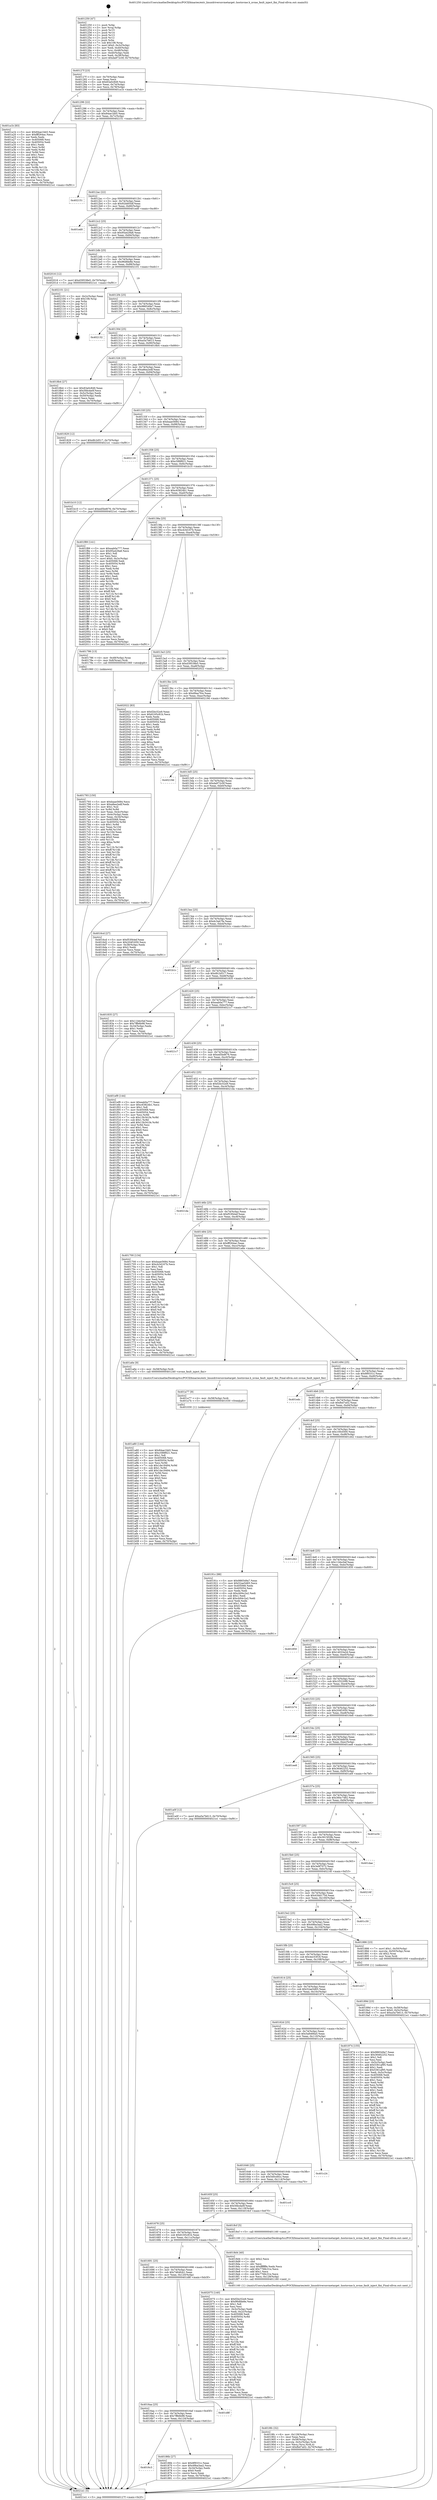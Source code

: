 digraph "0x401250" {
  label = "0x401250 (/mnt/c/Users/mathe/Desktop/tcc/POCII/binaries/extr_linuxdriversnvmetarget..hostnvme.h_nvme_fault_inject_fini_Final-ollvm.out::main(0))"
  labelloc = "t"
  node[shape=record]

  Entry [label="",width=0.3,height=0.3,shape=circle,fillcolor=black,style=filled]
  "0x40127f" [label="{
     0x40127f [23]\l
     | [instrs]\l
     &nbsp;&nbsp;0x40127f \<+3\>: mov -0x70(%rbp),%eax\l
     &nbsp;&nbsp;0x401282 \<+2\>: mov %eax,%ecx\l
     &nbsp;&nbsp;0x401284 \<+6\>: sub $0x83a0c849,%ecx\l
     &nbsp;&nbsp;0x40128a \<+3\>: mov %eax,-0x74(%rbp)\l
     &nbsp;&nbsp;0x40128d \<+3\>: mov %ecx,-0x78(%rbp)\l
     &nbsp;&nbsp;0x401290 \<+6\>: je 0000000000401a1b \<main+0x7cb\>\l
  }"]
  "0x401a1b" [label="{
     0x401a1b [83]\l
     | [instrs]\l
     &nbsp;&nbsp;0x401a1b \<+5\>: mov $0x84ae1bb5,%eax\l
     &nbsp;&nbsp;0x401a20 \<+5\>: mov $0xfff264ac,%ecx\l
     &nbsp;&nbsp;0x401a25 \<+2\>: xor %edx,%edx\l
     &nbsp;&nbsp;0x401a27 \<+7\>: mov 0x405068,%esi\l
     &nbsp;&nbsp;0x401a2e \<+7\>: mov 0x405054,%edi\l
     &nbsp;&nbsp;0x401a35 \<+3\>: sub $0x1,%edx\l
     &nbsp;&nbsp;0x401a38 \<+3\>: mov %esi,%r8d\l
     &nbsp;&nbsp;0x401a3b \<+3\>: add %edx,%r8d\l
     &nbsp;&nbsp;0x401a3e \<+4\>: imul %r8d,%esi\l
     &nbsp;&nbsp;0x401a42 \<+3\>: and $0x1,%esi\l
     &nbsp;&nbsp;0x401a45 \<+3\>: cmp $0x0,%esi\l
     &nbsp;&nbsp;0x401a48 \<+4\>: sete %r9b\l
     &nbsp;&nbsp;0x401a4c \<+3\>: cmp $0xa,%edi\l
     &nbsp;&nbsp;0x401a4f \<+4\>: setl %r10b\l
     &nbsp;&nbsp;0x401a53 \<+3\>: mov %r9b,%r11b\l
     &nbsp;&nbsp;0x401a56 \<+3\>: and %r10b,%r11b\l
     &nbsp;&nbsp;0x401a59 \<+3\>: xor %r10b,%r9b\l
     &nbsp;&nbsp;0x401a5c \<+3\>: or %r9b,%r11b\l
     &nbsp;&nbsp;0x401a5f \<+4\>: test $0x1,%r11b\l
     &nbsp;&nbsp;0x401a63 \<+3\>: cmovne %ecx,%eax\l
     &nbsp;&nbsp;0x401a66 \<+3\>: mov %eax,-0x70(%rbp)\l
     &nbsp;&nbsp;0x401a69 \<+5\>: jmp 00000000004021e1 \<main+0xf91\>\l
  }"]
  "0x401296" [label="{
     0x401296 [22]\l
     | [instrs]\l
     &nbsp;&nbsp;0x401296 \<+5\>: jmp 000000000040129b \<main+0x4b\>\l
     &nbsp;&nbsp;0x40129b \<+3\>: mov -0x74(%rbp),%eax\l
     &nbsp;&nbsp;0x40129e \<+5\>: sub $0x84ae1bb5,%eax\l
     &nbsp;&nbsp;0x4012a3 \<+3\>: mov %eax,-0x7c(%rbp)\l
     &nbsp;&nbsp;0x4012a6 \<+6\>: je 0000000000402151 \<main+0xf01\>\l
  }"]
  Exit [label="",width=0.3,height=0.3,shape=circle,fillcolor=black,style=filled,peripheries=2]
  "0x402151" [label="{
     0x402151\l
  }", style=dashed]
  "0x4012ac" [label="{
     0x4012ac [22]\l
     | [instrs]\l
     &nbsp;&nbsp;0x4012ac \<+5\>: jmp 00000000004012b1 \<main+0x61\>\l
     &nbsp;&nbsp;0x4012b1 \<+3\>: mov -0x74(%rbp),%eax\l
     &nbsp;&nbsp;0x4012b4 \<+5\>: sub $0x92dd05df,%eax\l
     &nbsp;&nbsp;0x4012b9 \<+3\>: mov %eax,-0x80(%rbp)\l
     &nbsp;&nbsp;0x4012bc \<+6\>: je 0000000000401ed0 \<main+0xc80\>\l
  }"]
  "0x401a80" [label="{
     0x401a80 [144]\l
     | [instrs]\l
     &nbsp;&nbsp;0x401a80 \<+5\>: mov $0x84ae1bb5,%eax\l
     &nbsp;&nbsp;0x401a85 \<+5\>: mov $0xc588f621,%ecx\l
     &nbsp;&nbsp;0x401a8a \<+2\>: mov $0x1,%dl\l
     &nbsp;&nbsp;0x401a8c \<+7\>: mov 0x405068,%esi\l
     &nbsp;&nbsp;0x401a93 \<+8\>: mov 0x405054,%r8d\l
     &nbsp;&nbsp;0x401a9b \<+3\>: mov %esi,%r9d\l
     &nbsp;&nbsp;0x401a9e \<+7\>: sub $0x1de18494,%r9d\l
     &nbsp;&nbsp;0x401aa5 \<+4\>: sub $0x1,%r9d\l
     &nbsp;&nbsp;0x401aa9 \<+7\>: add $0x1de18494,%r9d\l
     &nbsp;&nbsp;0x401ab0 \<+4\>: imul %r9d,%esi\l
     &nbsp;&nbsp;0x401ab4 \<+3\>: and $0x1,%esi\l
     &nbsp;&nbsp;0x401ab7 \<+3\>: cmp $0x0,%esi\l
     &nbsp;&nbsp;0x401aba \<+4\>: sete %r10b\l
     &nbsp;&nbsp;0x401abe \<+4\>: cmp $0xa,%r8d\l
     &nbsp;&nbsp;0x401ac2 \<+4\>: setl %r11b\l
     &nbsp;&nbsp;0x401ac6 \<+3\>: mov %r10b,%bl\l
     &nbsp;&nbsp;0x401ac9 \<+3\>: xor $0xff,%bl\l
     &nbsp;&nbsp;0x401acc \<+3\>: mov %r11b,%r14b\l
     &nbsp;&nbsp;0x401acf \<+4\>: xor $0xff,%r14b\l
     &nbsp;&nbsp;0x401ad3 \<+3\>: xor $0x1,%dl\l
     &nbsp;&nbsp;0x401ad6 \<+3\>: mov %bl,%r15b\l
     &nbsp;&nbsp;0x401ad9 \<+4\>: and $0xff,%r15b\l
     &nbsp;&nbsp;0x401add \<+3\>: and %dl,%r10b\l
     &nbsp;&nbsp;0x401ae0 \<+3\>: mov %r14b,%r12b\l
     &nbsp;&nbsp;0x401ae3 \<+4\>: and $0xff,%r12b\l
     &nbsp;&nbsp;0x401ae7 \<+3\>: and %dl,%r11b\l
     &nbsp;&nbsp;0x401aea \<+3\>: or %r10b,%r15b\l
     &nbsp;&nbsp;0x401aed \<+3\>: or %r11b,%r12b\l
     &nbsp;&nbsp;0x401af0 \<+3\>: xor %r12b,%r15b\l
     &nbsp;&nbsp;0x401af3 \<+3\>: or %r14b,%bl\l
     &nbsp;&nbsp;0x401af6 \<+3\>: xor $0xff,%bl\l
     &nbsp;&nbsp;0x401af9 \<+3\>: or $0x1,%dl\l
     &nbsp;&nbsp;0x401afc \<+2\>: and %dl,%bl\l
     &nbsp;&nbsp;0x401afe \<+3\>: or %bl,%r15b\l
     &nbsp;&nbsp;0x401b01 \<+4\>: test $0x1,%r15b\l
     &nbsp;&nbsp;0x401b05 \<+3\>: cmovne %ecx,%eax\l
     &nbsp;&nbsp;0x401b08 \<+3\>: mov %eax,-0x70(%rbp)\l
     &nbsp;&nbsp;0x401b0b \<+5\>: jmp 00000000004021e1 \<main+0xf91\>\l
  }"]
  "0x401ed0" [label="{
     0x401ed0\l
  }", style=dashed]
  "0x4012c2" [label="{
     0x4012c2 [25]\l
     | [instrs]\l
     &nbsp;&nbsp;0x4012c2 \<+5\>: jmp 00000000004012c7 \<main+0x77\>\l
     &nbsp;&nbsp;0x4012c7 \<+3\>: mov -0x74(%rbp),%eax\l
     &nbsp;&nbsp;0x4012ca \<+5\>: sub $0x95a429a8,%eax\l
     &nbsp;&nbsp;0x4012cf \<+6\>: mov %eax,-0x84(%rbp)\l
     &nbsp;&nbsp;0x4012d5 \<+6\>: je 0000000000402016 \<main+0xdc6\>\l
  }"]
  "0x401a77" [label="{
     0x401a77 [9]\l
     | [instrs]\l
     &nbsp;&nbsp;0x401a77 \<+4\>: mov -0x58(%rbp),%rdi\l
     &nbsp;&nbsp;0x401a7b \<+5\>: call 0000000000401030 \<free@plt\>\l
     | [calls]\l
     &nbsp;&nbsp;0x401030 \{1\} (unknown)\l
  }"]
  "0x402016" [label="{
     0x402016 [12]\l
     | [instrs]\l
     &nbsp;&nbsp;0x402016 \<+7\>: movl $0xd39538e5,-0x70(%rbp)\l
     &nbsp;&nbsp;0x40201d \<+5\>: jmp 00000000004021e1 \<main+0xf91\>\l
  }"]
  "0x4012db" [label="{
     0x4012db [25]\l
     | [instrs]\l
     &nbsp;&nbsp;0x4012db \<+5\>: jmp 00000000004012e0 \<main+0x90\>\l
     &nbsp;&nbsp;0x4012e0 \<+3\>: mov -0x74(%rbp),%eax\l
     &nbsp;&nbsp;0x4012e3 \<+5\>: sub $0x96dfde8e,%eax\l
     &nbsp;&nbsp;0x4012e8 \<+6\>: mov %eax,-0x88(%rbp)\l
     &nbsp;&nbsp;0x4012ee \<+6\>: je 0000000000402101 \<main+0xeb1\>\l
  }"]
  "0x4018fc" [label="{
     0x4018fc [32]\l
     | [instrs]\l
     &nbsp;&nbsp;0x4018fc \<+6\>: mov -0x128(%rbp),%ecx\l
     &nbsp;&nbsp;0x401902 \<+3\>: imul %eax,%ecx\l
     &nbsp;&nbsp;0x401905 \<+4\>: mov -0x58(%rbp),%rsi\l
     &nbsp;&nbsp;0x401909 \<+4\>: movslq -0x5c(%rbp),%rdi\l
     &nbsp;&nbsp;0x40190d \<+3\>: mov %ecx,(%rsi,%rdi,4)\l
     &nbsp;&nbsp;0x401910 \<+7\>: movl $0xfbd7a02,-0x70(%rbp)\l
     &nbsp;&nbsp;0x401917 \<+5\>: jmp 00000000004021e1 \<main+0xf91\>\l
  }"]
  "0x402101" [label="{
     0x402101 [21]\l
     | [instrs]\l
     &nbsp;&nbsp;0x402101 \<+3\>: mov -0x2c(%rbp),%eax\l
     &nbsp;&nbsp;0x402104 \<+7\>: add $0x108,%rsp\l
     &nbsp;&nbsp;0x40210b \<+1\>: pop %rbx\l
     &nbsp;&nbsp;0x40210c \<+2\>: pop %r12\l
     &nbsp;&nbsp;0x40210e \<+2\>: pop %r13\l
     &nbsp;&nbsp;0x402110 \<+2\>: pop %r14\l
     &nbsp;&nbsp;0x402112 \<+2\>: pop %r15\l
     &nbsp;&nbsp;0x402114 \<+1\>: pop %rbp\l
     &nbsp;&nbsp;0x402115 \<+1\>: ret\l
  }"]
  "0x4012f4" [label="{
     0x4012f4 [25]\l
     | [instrs]\l
     &nbsp;&nbsp;0x4012f4 \<+5\>: jmp 00000000004012f9 \<main+0xa9\>\l
     &nbsp;&nbsp;0x4012f9 \<+3\>: mov -0x74(%rbp),%eax\l
     &nbsp;&nbsp;0x4012fc \<+5\>: sub $0x986549a7,%eax\l
     &nbsp;&nbsp;0x401301 \<+6\>: mov %eax,-0x8c(%rbp)\l
     &nbsp;&nbsp;0x401307 \<+6\>: je 0000000000402132 \<main+0xee2\>\l
  }"]
  "0x4018d4" [label="{
     0x4018d4 [40]\l
     | [instrs]\l
     &nbsp;&nbsp;0x4018d4 \<+5\>: mov $0x2,%ecx\l
     &nbsp;&nbsp;0x4018d9 \<+1\>: cltd\l
     &nbsp;&nbsp;0x4018da \<+2\>: idiv %ecx\l
     &nbsp;&nbsp;0x4018dc \<+6\>: imul $0xfffffffe,%edx,%ecx\l
     &nbsp;&nbsp;0x4018e2 \<+6\>: add $0x7768c31e,%ecx\l
     &nbsp;&nbsp;0x4018e8 \<+3\>: add $0x1,%ecx\l
     &nbsp;&nbsp;0x4018eb \<+6\>: sub $0x7768c31e,%ecx\l
     &nbsp;&nbsp;0x4018f1 \<+6\>: mov %ecx,-0x128(%rbp)\l
     &nbsp;&nbsp;0x4018f7 \<+5\>: call 0000000000401160 \<next_i\>\l
     | [calls]\l
     &nbsp;&nbsp;0x401160 \{1\} (/mnt/c/Users/mathe/Desktop/tcc/POCII/binaries/extr_linuxdriversnvmetarget..hostnvme.h_nvme_fault_inject_fini_Final-ollvm.out::next_i)\l
  }"]
  "0x402132" [label="{
     0x402132\l
  }", style=dashed]
  "0x40130d" [label="{
     0x40130d [25]\l
     | [instrs]\l
     &nbsp;&nbsp;0x40130d \<+5\>: jmp 0000000000401312 \<main+0xc2\>\l
     &nbsp;&nbsp;0x401312 \<+3\>: mov -0x74(%rbp),%eax\l
     &nbsp;&nbsp;0x401315 \<+5\>: sub $0xa5a7b613,%eax\l
     &nbsp;&nbsp;0x40131a \<+6\>: mov %eax,-0x90(%rbp)\l
     &nbsp;&nbsp;0x401320 \<+6\>: je 00000000004018b4 \<main+0x664\>\l
  }"]
  "0x40189d" [label="{
     0x40189d [23]\l
     | [instrs]\l
     &nbsp;&nbsp;0x40189d \<+4\>: mov %rax,-0x58(%rbp)\l
     &nbsp;&nbsp;0x4018a1 \<+7\>: movl $0x0,-0x5c(%rbp)\l
     &nbsp;&nbsp;0x4018a8 \<+7\>: movl $0xa5a7b613,-0x70(%rbp)\l
     &nbsp;&nbsp;0x4018af \<+5\>: jmp 00000000004021e1 \<main+0xf91\>\l
  }"]
  "0x4018b4" [label="{
     0x4018b4 [27]\l
     | [instrs]\l
     &nbsp;&nbsp;0x4018b4 \<+5\>: mov $0x83a0c849,%eax\l
     &nbsp;&nbsp;0x4018b9 \<+5\>: mov $0x5fdcda0f,%ecx\l
     &nbsp;&nbsp;0x4018be \<+3\>: mov -0x5c(%rbp),%edx\l
     &nbsp;&nbsp;0x4018c1 \<+3\>: cmp -0x50(%rbp),%edx\l
     &nbsp;&nbsp;0x4018c4 \<+3\>: cmovl %ecx,%eax\l
     &nbsp;&nbsp;0x4018c7 \<+3\>: mov %eax,-0x70(%rbp)\l
     &nbsp;&nbsp;0x4018ca \<+5\>: jmp 00000000004021e1 \<main+0xf91\>\l
  }"]
  "0x401326" [label="{
     0x401326 [25]\l
     | [instrs]\l
     &nbsp;&nbsp;0x401326 \<+5\>: jmp 000000000040132b \<main+0xdb\>\l
     &nbsp;&nbsp;0x40132b \<+3\>: mov -0x74(%rbp),%eax\l
     &nbsp;&nbsp;0x40132e \<+5\>: sub $0xa8ea2edf,%eax\l
     &nbsp;&nbsp;0x401333 \<+6\>: mov %eax,-0x94(%rbp)\l
     &nbsp;&nbsp;0x401339 \<+6\>: je 0000000000401829 \<main+0x5d9\>\l
  }"]
  "0x4016c3" [label="{
     0x4016c3\l
  }", style=dashed]
  "0x401829" [label="{
     0x401829 [12]\l
     | [instrs]\l
     &nbsp;&nbsp;0x401829 \<+7\>: movl $0xdfc2d517,-0x70(%rbp)\l
     &nbsp;&nbsp;0x401830 \<+5\>: jmp 00000000004021e1 \<main+0xf91\>\l
  }"]
  "0x40133f" [label="{
     0x40133f [25]\l
     | [instrs]\l
     &nbsp;&nbsp;0x40133f \<+5\>: jmp 0000000000401344 \<main+0xf4\>\l
     &nbsp;&nbsp;0x401344 \<+3\>: mov -0x74(%rbp),%eax\l
     &nbsp;&nbsp;0x401347 \<+5\>: sub $0xbaae5684,%eax\l
     &nbsp;&nbsp;0x40134c \<+6\>: mov %eax,-0x98(%rbp)\l
     &nbsp;&nbsp;0x401352 \<+6\>: je 0000000000402116 \<main+0xec6\>\l
  }"]
  "0x40186b" [label="{
     0x40186b [27]\l
     | [instrs]\l
     &nbsp;&nbsp;0x40186b \<+5\>: mov $0x8f9331c,%eax\l
     &nbsp;&nbsp;0x401870 \<+5\>: mov $0x49ba3aa2,%ecx\l
     &nbsp;&nbsp;0x401875 \<+3\>: mov -0x34(%rbp),%edx\l
     &nbsp;&nbsp;0x401878 \<+3\>: cmp $0x0,%edx\l
     &nbsp;&nbsp;0x40187b \<+3\>: cmove %ecx,%eax\l
     &nbsp;&nbsp;0x40187e \<+3\>: mov %eax,-0x70(%rbp)\l
     &nbsp;&nbsp;0x401881 \<+5\>: jmp 00000000004021e1 \<main+0xf91\>\l
  }"]
  "0x402116" [label="{
     0x402116\l
  }", style=dashed]
  "0x401358" [label="{
     0x401358 [25]\l
     | [instrs]\l
     &nbsp;&nbsp;0x401358 \<+5\>: jmp 000000000040135d \<main+0x10d\>\l
     &nbsp;&nbsp;0x40135d \<+3\>: mov -0x74(%rbp),%eax\l
     &nbsp;&nbsp;0x401360 \<+5\>: sub $0xc588f621,%eax\l
     &nbsp;&nbsp;0x401365 \<+6\>: mov %eax,-0x9c(%rbp)\l
     &nbsp;&nbsp;0x40136b \<+6\>: je 0000000000401b10 \<main+0x8c0\>\l
  }"]
  "0x4016aa" [label="{
     0x4016aa [25]\l
     | [instrs]\l
     &nbsp;&nbsp;0x4016aa \<+5\>: jmp 00000000004016af \<main+0x45f\>\l
     &nbsp;&nbsp;0x4016af \<+3\>: mov -0x74(%rbp),%eax\l
     &nbsp;&nbsp;0x4016b2 \<+5\>: sub $0x7ffb6b98,%eax\l
     &nbsp;&nbsp;0x4016b7 \<+6\>: mov %eax,-0x124(%rbp)\l
     &nbsp;&nbsp;0x4016bd \<+6\>: je 000000000040186b \<main+0x61b\>\l
  }"]
  "0x401b10" [label="{
     0x401b10 [12]\l
     | [instrs]\l
     &nbsp;&nbsp;0x401b10 \<+7\>: movl $0xed5bd676,-0x70(%rbp)\l
     &nbsp;&nbsp;0x401b17 \<+5\>: jmp 00000000004021e1 \<main+0xf91\>\l
  }"]
  "0x401371" [label="{
     0x401371 [25]\l
     | [instrs]\l
     &nbsp;&nbsp;0x401371 \<+5\>: jmp 0000000000401376 \<main+0x126\>\l
     &nbsp;&nbsp;0x401376 \<+3\>: mov -0x74(%rbp),%eax\l
     &nbsp;&nbsp;0x401379 \<+5\>: sub $0xc63824b1,%eax\l
     &nbsp;&nbsp;0x40137e \<+6\>: mov %eax,-0xa0(%rbp)\l
     &nbsp;&nbsp;0x401384 \<+6\>: je 0000000000401f89 \<main+0xd39\>\l
  }"]
  "0x401d8f" [label="{
     0x401d8f\l
  }", style=dashed]
  "0x401f89" [label="{
     0x401f89 [141]\l
     | [instrs]\l
     &nbsp;&nbsp;0x401f89 \<+5\>: mov $0xeab0a777,%eax\l
     &nbsp;&nbsp;0x401f8e \<+5\>: mov $0x95a429a8,%ecx\l
     &nbsp;&nbsp;0x401f93 \<+2\>: mov $0x1,%dl\l
     &nbsp;&nbsp;0x401f95 \<+2\>: xor %esi,%esi\l
     &nbsp;&nbsp;0x401f97 \<+7\>: movl $0x0,-0x3c(%rbp)\l
     &nbsp;&nbsp;0x401f9e \<+7\>: mov 0x405068,%edi\l
     &nbsp;&nbsp;0x401fa5 \<+8\>: mov 0x405054,%r8d\l
     &nbsp;&nbsp;0x401fad \<+3\>: sub $0x1,%esi\l
     &nbsp;&nbsp;0x401fb0 \<+3\>: mov %edi,%r9d\l
     &nbsp;&nbsp;0x401fb3 \<+3\>: add %esi,%r9d\l
     &nbsp;&nbsp;0x401fb6 \<+4\>: imul %r9d,%edi\l
     &nbsp;&nbsp;0x401fba \<+3\>: and $0x1,%edi\l
     &nbsp;&nbsp;0x401fbd \<+3\>: cmp $0x0,%edi\l
     &nbsp;&nbsp;0x401fc0 \<+4\>: sete %r10b\l
     &nbsp;&nbsp;0x401fc4 \<+4\>: cmp $0xa,%r8d\l
     &nbsp;&nbsp;0x401fc8 \<+4\>: setl %r11b\l
     &nbsp;&nbsp;0x401fcc \<+3\>: mov %r10b,%bl\l
     &nbsp;&nbsp;0x401fcf \<+3\>: xor $0xff,%bl\l
     &nbsp;&nbsp;0x401fd2 \<+3\>: mov %r11b,%r14b\l
     &nbsp;&nbsp;0x401fd5 \<+4\>: xor $0xff,%r14b\l
     &nbsp;&nbsp;0x401fd9 \<+3\>: xor $0x0,%dl\l
     &nbsp;&nbsp;0x401fdc \<+3\>: mov %bl,%r15b\l
     &nbsp;&nbsp;0x401fdf \<+4\>: and $0x0,%r15b\l
     &nbsp;&nbsp;0x401fe3 \<+3\>: and %dl,%r10b\l
     &nbsp;&nbsp;0x401fe6 \<+3\>: mov %r14b,%r12b\l
     &nbsp;&nbsp;0x401fe9 \<+4\>: and $0x0,%r12b\l
     &nbsp;&nbsp;0x401fed \<+3\>: and %dl,%r11b\l
     &nbsp;&nbsp;0x401ff0 \<+3\>: or %r10b,%r15b\l
     &nbsp;&nbsp;0x401ff3 \<+3\>: or %r11b,%r12b\l
     &nbsp;&nbsp;0x401ff6 \<+3\>: xor %r12b,%r15b\l
     &nbsp;&nbsp;0x401ff9 \<+3\>: or %r14b,%bl\l
     &nbsp;&nbsp;0x401ffc \<+3\>: xor $0xff,%bl\l
     &nbsp;&nbsp;0x401fff \<+3\>: or $0x0,%dl\l
     &nbsp;&nbsp;0x402002 \<+2\>: and %dl,%bl\l
     &nbsp;&nbsp;0x402004 \<+3\>: or %bl,%r15b\l
     &nbsp;&nbsp;0x402007 \<+4\>: test $0x1,%r15b\l
     &nbsp;&nbsp;0x40200b \<+3\>: cmovne %ecx,%eax\l
     &nbsp;&nbsp;0x40200e \<+3\>: mov %eax,-0x70(%rbp)\l
     &nbsp;&nbsp;0x402011 \<+5\>: jmp 00000000004021e1 \<main+0xf91\>\l
  }"]
  "0x40138a" [label="{
     0x40138a [25]\l
     | [instrs]\l
     &nbsp;&nbsp;0x40138a \<+5\>: jmp 000000000040138f \<main+0x13f\>\l
     &nbsp;&nbsp;0x40138f \<+3\>: mov -0x74(%rbp),%eax\l
     &nbsp;&nbsp;0x401392 \<+5\>: sub $0xcb3d167b,%eax\l
     &nbsp;&nbsp;0x401397 \<+6\>: mov %eax,-0xa4(%rbp)\l
     &nbsp;&nbsp;0x40139d \<+6\>: je 0000000000401786 \<main+0x536\>\l
  }"]
  "0x401691" [label="{
     0x401691 [25]\l
     | [instrs]\l
     &nbsp;&nbsp;0x401691 \<+5\>: jmp 0000000000401696 \<main+0x446\>\l
     &nbsp;&nbsp;0x401696 \<+3\>: mov -0x74(%rbp),%eax\l
     &nbsp;&nbsp;0x401699 \<+5\>: sub $0x7464fcb1,%eax\l
     &nbsp;&nbsp;0x40169e \<+6\>: mov %eax,-0x120(%rbp)\l
     &nbsp;&nbsp;0x4016a4 \<+6\>: je 0000000000401d8f \<main+0xb3f\>\l
  }"]
  "0x401786" [label="{
     0x401786 [13]\l
     | [instrs]\l
     &nbsp;&nbsp;0x401786 \<+4\>: mov -0x48(%rbp),%rax\l
     &nbsp;&nbsp;0x40178a \<+4\>: mov 0x8(%rax),%rdi\l
     &nbsp;&nbsp;0x40178e \<+5\>: call 0000000000401060 \<atoi@plt\>\l
     | [calls]\l
     &nbsp;&nbsp;0x401060 \{1\} (unknown)\l
  }"]
  "0x4013a3" [label="{
     0x4013a3 [25]\l
     | [instrs]\l
     &nbsp;&nbsp;0x4013a3 \<+5\>: jmp 00000000004013a8 \<main+0x158\>\l
     &nbsp;&nbsp;0x4013a8 \<+3\>: mov -0x74(%rbp),%eax\l
     &nbsp;&nbsp;0x4013ab \<+5\>: sub $0xd39538e5,%eax\l
     &nbsp;&nbsp;0x4013b0 \<+6\>: mov %eax,-0xa8(%rbp)\l
     &nbsp;&nbsp;0x4013b6 \<+6\>: je 0000000000402022 \<main+0xdd2\>\l
  }"]
  "0x402075" [label="{
     0x402075 [140]\l
     | [instrs]\l
     &nbsp;&nbsp;0x402075 \<+5\>: mov $0xf2bc52e9,%eax\l
     &nbsp;&nbsp;0x40207a \<+5\>: mov $0x96dfde8e,%ecx\l
     &nbsp;&nbsp;0x40207f \<+2\>: mov $0x1,%dl\l
     &nbsp;&nbsp;0x402081 \<+2\>: xor %esi,%esi\l
     &nbsp;&nbsp;0x402083 \<+3\>: mov -0x3c(%rbp),%edi\l
     &nbsp;&nbsp;0x402086 \<+3\>: mov %edi,-0x2c(%rbp)\l
     &nbsp;&nbsp;0x402089 \<+7\>: mov 0x405068,%edi\l
     &nbsp;&nbsp;0x402090 \<+8\>: mov 0x405054,%r8d\l
     &nbsp;&nbsp;0x402098 \<+3\>: sub $0x1,%esi\l
     &nbsp;&nbsp;0x40209b \<+3\>: mov %edi,%r9d\l
     &nbsp;&nbsp;0x40209e \<+3\>: add %esi,%r9d\l
     &nbsp;&nbsp;0x4020a1 \<+4\>: imul %r9d,%edi\l
     &nbsp;&nbsp;0x4020a5 \<+3\>: and $0x1,%edi\l
     &nbsp;&nbsp;0x4020a8 \<+3\>: cmp $0x0,%edi\l
     &nbsp;&nbsp;0x4020ab \<+4\>: sete %r10b\l
     &nbsp;&nbsp;0x4020af \<+4\>: cmp $0xa,%r8d\l
     &nbsp;&nbsp;0x4020b3 \<+4\>: setl %r11b\l
     &nbsp;&nbsp;0x4020b7 \<+3\>: mov %r10b,%bl\l
     &nbsp;&nbsp;0x4020ba \<+3\>: xor $0xff,%bl\l
     &nbsp;&nbsp;0x4020bd \<+3\>: mov %r11b,%r14b\l
     &nbsp;&nbsp;0x4020c0 \<+4\>: xor $0xff,%r14b\l
     &nbsp;&nbsp;0x4020c4 \<+3\>: xor $0x1,%dl\l
     &nbsp;&nbsp;0x4020c7 \<+3\>: mov %bl,%r15b\l
     &nbsp;&nbsp;0x4020ca \<+4\>: and $0xff,%r15b\l
     &nbsp;&nbsp;0x4020ce \<+3\>: and %dl,%r10b\l
     &nbsp;&nbsp;0x4020d1 \<+3\>: mov %r14b,%r12b\l
     &nbsp;&nbsp;0x4020d4 \<+4\>: and $0xff,%r12b\l
     &nbsp;&nbsp;0x4020d8 \<+3\>: and %dl,%r11b\l
     &nbsp;&nbsp;0x4020db \<+3\>: or %r10b,%r15b\l
     &nbsp;&nbsp;0x4020de \<+3\>: or %r11b,%r12b\l
     &nbsp;&nbsp;0x4020e1 \<+3\>: xor %r12b,%r15b\l
     &nbsp;&nbsp;0x4020e4 \<+3\>: or %r14b,%bl\l
     &nbsp;&nbsp;0x4020e7 \<+3\>: xor $0xff,%bl\l
     &nbsp;&nbsp;0x4020ea \<+3\>: or $0x1,%dl\l
     &nbsp;&nbsp;0x4020ed \<+2\>: and %dl,%bl\l
     &nbsp;&nbsp;0x4020ef \<+3\>: or %bl,%r15b\l
     &nbsp;&nbsp;0x4020f2 \<+4\>: test $0x1,%r15b\l
     &nbsp;&nbsp;0x4020f6 \<+3\>: cmovne %ecx,%eax\l
     &nbsp;&nbsp;0x4020f9 \<+3\>: mov %eax,-0x70(%rbp)\l
     &nbsp;&nbsp;0x4020fc \<+5\>: jmp 00000000004021e1 \<main+0xf91\>\l
  }"]
  "0x402022" [label="{
     0x402022 [83]\l
     | [instrs]\l
     &nbsp;&nbsp;0x402022 \<+5\>: mov $0xf2bc52e9,%eax\l
     &nbsp;&nbsp;0x402027 \<+5\>: mov $0x6165c81b,%ecx\l
     &nbsp;&nbsp;0x40202c \<+2\>: xor %edx,%edx\l
     &nbsp;&nbsp;0x40202e \<+7\>: mov 0x405068,%esi\l
     &nbsp;&nbsp;0x402035 \<+7\>: mov 0x405054,%edi\l
     &nbsp;&nbsp;0x40203c \<+3\>: sub $0x1,%edx\l
     &nbsp;&nbsp;0x40203f \<+3\>: mov %esi,%r8d\l
     &nbsp;&nbsp;0x402042 \<+3\>: add %edx,%r8d\l
     &nbsp;&nbsp;0x402045 \<+4\>: imul %r8d,%esi\l
     &nbsp;&nbsp;0x402049 \<+3\>: and $0x1,%esi\l
     &nbsp;&nbsp;0x40204c \<+3\>: cmp $0x0,%esi\l
     &nbsp;&nbsp;0x40204f \<+4\>: sete %r9b\l
     &nbsp;&nbsp;0x402053 \<+3\>: cmp $0xa,%edi\l
     &nbsp;&nbsp;0x402056 \<+4\>: setl %r10b\l
     &nbsp;&nbsp;0x40205a \<+3\>: mov %r9b,%r11b\l
     &nbsp;&nbsp;0x40205d \<+3\>: and %r10b,%r11b\l
     &nbsp;&nbsp;0x402060 \<+3\>: xor %r10b,%r9b\l
     &nbsp;&nbsp;0x402063 \<+3\>: or %r9b,%r11b\l
     &nbsp;&nbsp;0x402066 \<+4\>: test $0x1,%r11b\l
     &nbsp;&nbsp;0x40206a \<+3\>: cmovne %ecx,%eax\l
     &nbsp;&nbsp;0x40206d \<+3\>: mov %eax,-0x70(%rbp)\l
     &nbsp;&nbsp;0x402070 \<+5\>: jmp 00000000004021e1 \<main+0xf91\>\l
  }"]
  "0x4013bc" [label="{
     0x4013bc [25]\l
     | [instrs]\l
     &nbsp;&nbsp;0x4013bc \<+5\>: jmp 00000000004013c1 \<main+0x171\>\l
     &nbsp;&nbsp;0x4013c1 \<+3\>: mov -0x74(%rbp),%eax\l
     &nbsp;&nbsp;0x4013c4 \<+5\>: sub $0xd9aa7fce,%eax\l
     &nbsp;&nbsp;0x4013c9 \<+6\>: mov %eax,-0xac(%rbp)\l
     &nbsp;&nbsp;0x4013cf \<+6\>: je 000000000040219d \<main+0xf4d\>\l
  }"]
  "0x401678" [label="{
     0x401678 [25]\l
     | [instrs]\l
     &nbsp;&nbsp;0x401678 \<+5\>: jmp 000000000040167d \<main+0x42d\>\l
     &nbsp;&nbsp;0x40167d \<+3\>: mov -0x74(%rbp),%eax\l
     &nbsp;&nbsp;0x401680 \<+5\>: sub $0x6165c81b,%eax\l
     &nbsp;&nbsp;0x401685 \<+6\>: mov %eax,-0x11c(%rbp)\l
     &nbsp;&nbsp;0x40168b \<+6\>: je 0000000000402075 \<main+0xe25\>\l
  }"]
  "0x40219d" [label="{
     0x40219d\l
  }", style=dashed]
  "0x4013d5" [label="{
     0x4013d5 [25]\l
     | [instrs]\l
     &nbsp;&nbsp;0x4013d5 \<+5\>: jmp 00000000004013da \<main+0x18a\>\l
     &nbsp;&nbsp;0x4013da \<+3\>: mov -0x74(%rbp),%eax\l
     &nbsp;&nbsp;0x4013dd \<+5\>: sub $0xda972c0f,%eax\l
     &nbsp;&nbsp;0x4013e2 \<+6\>: mov %eax,-0xb0(%rbp)\l
     &nbsp;&nbsp;0x4013e8 \<+6\>: je 00000000004016cd \<main+0x47d\>\l
  }"]
  "0x4018cf" [label="{
     0x4018cf [5]\l
     | [instrs]\l
     &nbsp;&nbsp;0x4018cf \<+5\>: call 0000000000401160 \<next_i\>\l
     | [calls]\l
     &nbsp;&nbsp;0x401160 \{1\} (/mnt/c/Users/mathe/Desktop/tcc/POCII/binaries/extr_linuxdriversnvmetarget..hostnvme.h_nvme_fault_inject_fini_Final-ollvm.out::next_i)\l
  }"]
  "0x4016cd" [label="{
     0x4016cd [27]\l
     | [instrs]\l
     &nbsp;&nbsp;0x4016cd \<+5\>: mov $0xf53f44ef,%eax\l
     &nbsp;&nbsp;0x4016d2 \<+5\>: mov $0x204f1650,%ecx\l
     &nbsp;&nbsp;0x4016d7 \<+3\>: mov -0x38(%rbp),%edx\l
     &nbsp;&nbsp;0x4016da \<+3\>: cmp $0x2,%edx\l
     &nbsp;&nbsp;0x4016dd \<+3\>: cmovne %ecx,%eax\l
     &nbsp;&nbsp;0x4016e0 \<+3\>: mov %eax,-0x70(%rbp)\l
     &nbsp;&nbsp;0x4016e3 \<+5\>: jmp 00000000004021e1 \<main+0xf91\>\l
  }"]
  "0x4013ee" [label="{
     0x4013ee [25]\l
     | [instrs]\l
     &nbsp;&nbsp;0x4013ee \<+5\>: jmp 00000000004013f3 \<main+0x1a3\>\l
     &nbsp;&nbsp;0x4013f3 \<+3\>: mov -0x74(%rbp),%eax\l
     &nbsp;&nbsp;0x4013f6 \<+5\>: sub $0xdc3ab7fa,%eax\l
     &nbsp;&nbsp;0x4013fb \<+6\>: mov %eax,-0xb4(%rbp)\l
     &nbsp;&nbsp;0x401401 \<+6\>: je 0000000000401b1c \<main+0x8cc\>\l
  }"]
  "0x4021e1" [label="{
     0x4021e1 [5]\l
     | [instrs]\l
     &nbsp;&nbsp;0x4021e1 \<+5\>: jmp 000000000040127f \<main+0x2f\>\l
  }"]
  "0x401250" [label="{
     0x401250 [47]\l
     | [instrs]\l
     &nbsp;&nbsp;0x401250 \<+1\>: push %rbp\l
     &nbsp;&nbsp;0x401251 \<+3\>: mov %rsp,%rbp\l
     &nbsp;&nbsp;0x401254 \<+2\>: push %r15\l
     &nbsp;&nbsp;0x401256 \<+2\>: push %r14\l
     &nbsp;&nbsp;0x401258 \<+2\>: push %r13\l
     &nbsp;&nbsp;0x40125a \<+2\>: push %r12\l
     &nbsp;&nbsp;0x40125c \<+1\>: push %rbx\l
     &nbsp;&nbsp;0x40125d \<+7\>: sub $0x108,%rsp\l
     &nbsp;&nbsp;0x401264 \<+7\>: movl $0x0,-0x3c(%rbp)\l
     &nbsp;&nbsp;0x40126b \<+3\>: mov %edi,-0x40(%rbp)\l
     &nbsp;&nbsp;0x40126e \<+4\>: mov %rsi,-0x48(%rbp)\l
     &nbsp;&nbsp;0x401272 \<+3\>: mov -0x40(%rbp),%edi\l
     &nbsp;&nbsp;0x401275 \<+3\>: mov %edi,-0x38(%rbp)\l
     &nbsp;&nbsp;0x401278 \<+7\>: movl $0xda972c0f,-0x70(%rbp)\l
  }"]
  "0x40165f" [label="{
     0x40165f [25]\l
     | [instrs]\l
     &nbsp;&nbsp;0x40165f \<+5\>: jmp 0000000000401664 \<main+0x414\>\l
     &nbsp;&nbsp;0x401664 \<+3\>: mov -0x74(%rbp),%eax\l
     &nbsp;&nbsp;0x401667 \<+5\>: sub $0x5fdcda0f,%eax\l
     &nbsp;&nbsp;0x40166c \<+6\>: mov %eax,-0x118(%rbp)\l
     &nbsp;&nbsp;0x401672 \<+6\>: je 00000000004018cf \<main+0x67f\>\l
  }"]
  "0x401b1c" [label="{
     0x401b1c\l
  }", style=dashed]
  "0x401407" [label="{
     0x401407 [25]\l
     | [instrs]\l
     &nbsp;&nbsp;0x401407 \<+5\>: jmp 000000000040140c \<main+0x1bc\>\l
     &nbsp;&nbsp;0x40140c \<+3\>: mov -0x74(%rbp),%eax\l
     &nbsp;&nbsp;0x40140f \<+5\>: sub $0xdfc2d517,%eax\l
     &nbsp;&nbsp;0x401414 \<+6\>: mov %eax,-0xb8(%rbp)\l
     &nbsp;&nbsp;0x40141a \<+6\>: je 0000000000401835 \<main+0x5e5\>\l
  }"]
  "0x401cc0" [label="{
     0x401cc0\l
  }", style=dashed]
  "0x401835" [label="{
     0x401835 [27]\l
     | [instrs]\l
     &nbsp;&nbsp;0x401835 \<+5\>: mov $0x11bbc0af,%eax\l
     &nbsp;&nbsp;0x40183a \<+5\>: mov $0x7ffb6b98,%ecx\l
     &nbsp;&nbsp;0x40183f \<+3\>: mov -0x34(%rbp),%edx\l
     &nbsp;&nbsp;0x401842 \<+3\>: cmp $0x1,%edx\l
     &nbsp;&nbsp;0x401845 \<+3\>: cmovl %ecx,%eax\l
     &nbsp;&nbsp;0x401848 \<+3\>: mov %eax,-0x70(%rbp)\l
     &nbsp;&nbsp;0x40184b \<+5\>: jmp 00000000004021e1 \<main+0xf91\>\l
  }"]
  "0x401420" [label="{
     0x401420 [25]\l
     | [instrs]\l
     &nbsp;&nbsp;0x401420 \<+5\>: jmp 0000000000401425 \<main+0x1d5\>\l
     &nbsp;&nbsp;0x401425 \<+3\>: mov -0x74(%rbp),%eax\l
     &nbsp;&nbsp;0x401428 \<+5\>: sub $0xeab0a777,%eax\l
     &nbsp;&nbsp;0x40142d \<+6\>: mov %eax,-0xbc(%rbp)\l
     &nbsp;&nbsp;0x401433 \<+6\>: je 00000000004021c7 \<main+0xf77\>\l
  }"]
  "0x401646" [label="{
     0x401646 [25]\l
     | [instrs]\l
     &nbsp;&nbsp;0x401646 \<+5\>: jmp 000000000040164b \<main+0x3fb\>\l
     &nbsp;&nbsp;0x40164b \<+3\>: mov -0x74(%rbp),%eax\l
     &nbsp;&nbsp;0x40164e \<+5\>: sub $0x5d0cd0cc,%eax\l
     &nbsp;&nbsp;0x401653 \<+6\>: mov %eax,-0x114(%rbp)\l
     &nbsp;&nbsp;0x401659 \<+6\>: je 0000000000401cc0 \<main+0xa70\>\l
  }"]
  "0x4021c7" [label="{
     0x4021c7\l
  }", style=dashed]
  "0x401439" [label="{
     0x401439 [25]\l
     | [instrs]\l
     &nbsp;&nbsp;0x401439 \<+5\>: jmp 000000000040143e \<main+0x1ee\>\l
     &nbsp;&nbsp;0x40143e \<+3\>: mov -0x74(%rbp),%eax\l
     &nbsp;&nbsp;0x401441 \<+5\>: sub $0xed5bd676,%eax\l
     &nbsp;&nbsp;0x401446 \<+6\>: mov %eax,-0xc0(%rbp)\l
     &nbsp;&nbsp;0x40144c \<+6\>: je 0000000000401ef9 \<main+0xca9\>\l
  }"]
  "0x401c24" [label="{
     0x401c24\l
  }", style=dashed]
  "0x401ef9" [label="{
     0x401ef9 [144]\l
     | [instrs]\l
     &nbsp;&nbsp;0x401ef9 \<+5\>: mov $0xeab0a777,%eax\l
     &nbsp;&nbsp;0x401efe \<+5\>: mov $0xc63824b1,%ecx\l
     &nbsp;&nbsp;0x401f03 \<+2\>: mov $0x1,%dl\l
     &nbsp;&nbsp;0x401f05 \<+7\>: mov 0x405068,%esi\l
     &nbsp;&nbsp;0x401f0c \<+7\>: mov 0x405054,%edi\l
     &nbsp;&nbsp;0x401f13 \<+3\>: mov %esi,%r8d\l
     &nbsp;&nbsp;0x401f16 \<+7\>: sub $0x13b341fe,%r8d\l
     &nbsp;&nbsp;0x401f1d \<+4\>: sub $0x1,%r8d\l
     &nbsp;&nbsp;0x401f21 \<+7\>: add $0x13b341fe,%r8d\l
     &nbsp;&nbsp;0x401f28 \<+4\>: imul %r8d,%esi\l
     &nbsp;&nbsp;0x401f2c \<+3\>: and $0x1,%esi\l
     &nbsp;&nbsp;0x401f2f \<+3\>: cmp $0x0,%esi\l
     &nbsp;&nbsp;0x401f32 \<+4\>: sete %r9b\l
     &nbsp;&nbsp;0x401f36 \<+3\>: cmp $0xa,%edi\l
     &nbsp;&nbsp;0x401f39 \<+4\>: setl %r10b\l
     &nbsp;&nbsp;0x401f3d \<+3\>: mov %r9b,%r11b\l
     &nbsp;&nbsp;0x401f40 \<+4\>: xor $0xff,%r11b\l
     &nbsp;&nbsp;0x401f44 \<+3\>: mov %r10b,%bl\l
     &nbsp;&nbsp;0x401f47 \<+3\>: xor $0xff,%bl\l
     &nbsp;&nbsp;0x401f4a \<+3\>: xor $0x1,%dl\l
     &nbsp;&nbsp;0x401f4d \<+3\>: mov %r11b,%r14b\l
     &nbsp;&nbsp;0x401f50 \<+4\>: and $0xff,%r14b\l
     &nbsp;&nbsp;0x401f54 \<+3\>: and %dl,%r9b\l
     &nbsp;&nbsp;0x401f57 \<+3\>: mov %bl,%r15b\l
     &nbsp;&nbsp;0x401f5a \<+4\>: and $0xff,%r15b\l
     &nbsp;&nbsp;0x401f5e \<+3\>: and %dl,%r10b\l
     &nbsp;&nbsp;0x401f61 \<+3\>: or %r9b,%r14b\l
     &nbsp;&nbsp;0x401f64 \<+3\>: or %r10b,%r15b\l
     &nbsp;&nbsp;0x401f67 \<+3\>: xor %r15b,%r14b\l
     &nbsp;&nbsp;0x401f6a \<+3\>: or %bl,%r11b\l
     &nbsp;&nbsp;0x401f6d \<+4\>: xor $0xff,%r11b\l
     &nbsp;&nbsp;0x401f71 \<+3\>: or $0x1,%dl\l
     &nbsp;&nbsp;0x401f74 \<+3\>: and %dl,%r11b\l
     &nbsp;&nbsp;0x401f77 \<+3\>: or %r11b,%r14b\l
     &nbsp;&nbsp;0x401f7a \<+4\>: test $0x1,%r14b\l
     &nbsp;&nbsp;0x401f7e \<+3\>: cmovne %ecx,%eax\l
     &nbsp;&nbsp;0x401f81 \<+3\>: mov %eax,-0x70(%rbp)\l
     &nbsp;&nbsp;0x401f84 \<+5\>: jmp 00000000004021e1 \<main+0xf91\>\l
  }"]
  "0x401452" [label="{
     0x401452 [25]\l
     | [instrs]\l
     &nbsp;&nbsp;0x401452 \<+5\>: jmp 0000000000401457 \<main+0x207\>\l
     &nbsp;&nbsp;0x401457 \<+3\>: mov -0x74(%rbp),%eax\l
     &nbsp;&nbsp;0x40145a \<+5\>: sub $0xf2bc52e9,%eax\l
     &nbsp;&nbsp;0x40145f \<+6\>: mov %eax,-0xc4(%rbp)\l
     &nbsp;&nbsp;0x401465 \<+6\>: je 00000000004021da \<main+0xf8a\>\l
  }"]
  "0x40162d" [label="{
     0x40162d [25]\l
     | [instrs]\l
     &nbsp;&nbsp;0x40162d \<+5\>: jmp 0000000000401632 \<main+0x3e2\>\l
     &nbsp;&nbsp;0x401632 \<+3\>: mov -0x74(%rbp),%eax\l
     &nbsp;&nbsp;0x401635 \<+5\>: sub $0x5a8466a5,%eax\l
     &nbsp;&nbsp;0x40163a \<+6\>: mov %eax,-0x110(%rbp)\l
     &nbsp;&nbsp;0x401640 \<+6\>: je 0000000000401c24 \<main+0x9d4\>\l
  }"]
  "0x4021da" [label="{
     0x4021da\l
  }", style=dashed]
  "0x40146b" [label="{
     0x40146b [25]\l
     | [instrs]\l
     &nbsp;&nbsp;0x40146b \<+5\>: jmp 0000000000401470 \<main+0x220\>\l
     &nbsp;&nbsp;0x401470 \<+3\>: mov -0x74(%rbp),%eax\l
     &nbsp;&nbsp;0x401473 \<+5\>: sub $0xf53f44ef,%eax\l
     &nbsp;&nbsp;0x401478 \<+6\>: mov %eax,-0xc8(%rbp)\l
     &nbsp;&nbsp;0x40147e \<+6\>: je 0000000000401700 \<main+0x4b0\>\l
  }"]
  "0x401974" [label="{
     0x401974 [155]\l
     | [instrs]\l
     &nbsp;&nbsp;0x401974 \<+5\>: mov $0x986549a7,%eax\l
     &nbsp;&nbsp;0x401979 \<+5\>: mov $0x36462252,%ecx\l
     &nbsp;&nbsp;0x40197e \<+2\>: mov $0x1,%dl\l
     &nbsp;&nbsp;0x401980 \<+2\>: xor %esi,%esi\l
     &nbsp;&nbsp;0x401982 \<+3\>: mov -0x5c(%rbp),%edi\l
     &nbsp;&nbsp;0x401985 \<+6\>: add $0x5361af95,%edi\l
     &nbsp;&nbsp;0x40198b \<+3\>: add $0x1,%edi\l
     &nbsp;&nbsp;0x40198e \<+6\>: sub $0x5361af95,%edi\l
     &nbsp;&nbsp;0x401994 \<+3\>: mov %edi,-0x5c(%rbp)\l
     &nbsp;&nbsp;0x401997 \<+7\>: mov 0x405068,%edi\l
     &nbsp;&nbsp;0x40199e \<+8\>: mov 0x405054,%r8d\l
     &nbsp;&nbsp;0x4019a6 \<+3\>: sub $0x1,%esi\l
     &nbsp;&nbsp;0x4019a9 \<+3\>: mov %edi,%r9d\l
     &nbsp;&nbsp;0x4019ac \<+3\>: add %esi,%r9d\l
     &nbsp;&nbsp;0x4019af \<+4\>: imul %r9d,%edi\l
     &nbsp;&nbsp;0x4019b3 \<+3\>: and $0x1,%edi\l
     &nbsp;&nbsp;0x4019b6 \<+3\>: cmp $0x0,%edi\l
     &nbsp;&nbsp;0x4019b9 \<+4\>: sete %r10b\l
     &nbsp;&nbsp;0x4019bd \<+4\>: cmp $0xa,%r8d\l
     &nbsp;&nbsp;0x4019c1 \<+4\>: setl %r11b\l
     &nbsp;&nbsp;0x4019c5 \<+3\>: mov %r10b,%bl\l
     &nbsp;&nbsp;0x4019c8 \<+3\>: xor $0xff,%bl\l
     &nbsp;&nbsp;0x4019cb \<+3\>: mov %r11b,%r14b\l
     &nbsp;&nbsp;0x4019ce \<+4\>: xor $0xff,%r14b\l
     &nbsp;&nbsp;0x4019d2 \<+3\>: xor $0x1,%dl\l
     &nbsp;&nbsp;0x4019d5 \<+3\>: mov %bl,%r15b\l
     &nbsp;&nbsp;0x4019d8 \<+4\>: and $0xff,%r15b\l
     &nbsp;&nbsp;0x4019dc \<+3\>: and %dl,%r10b\l
     &nbsp;&nbsp;0x4019df \<+3\>: mov %r14b,%r12b\l
     &nbsp;&nbsp;0x4019e2 \<+4\>: and $0xff,%r12b\l
     &nbsp;&nbsp;0x4019e6 \<+3\>: and %dl,%r11b\l
     &nbsp;&nbsp;0x4019e9 \<+3\>: or %r10b,%r15b\l
     &nbsp;&nbsp;0x4019ec \<+3\>: or %r11b,%r12b\l
     &nbsp;&nbsp;0x4019ef \<+3\>: xor %r12b,%r15b\l
     &nbsp;&nbsp;0x4019f2 \<+3\>: or %r14b,%bl\l
     &nbsp;&nbsp;0x4019f5 \<+3\>: xor $0xff,%bl\l
     &nbsp;&nbsp;0x4019f8 \<+3\>: or $0x1,%dl\l
     &nbsp;&nbsp;0x4019fb \<+2\>: and %dl,%bl\l
     &nbsp;&nbsp;0x4019fd \<+3\>: or %bl,%r15b\l
     &nbsp;&nbsp;0x401a00 \<+4\>: test $0x1,%r15b\l
     &nbsp;&nbsp;0x401a04 \<+3\>: cmovne %ecx,%eax\l
     &nbsp;&nbsp;0x401a07 \<+3\>: mov %eax,-0x70(%rbp)\l
     &nbsp;&nbsp;0x401a0a \<+5\>: jmp 00000000004021e1 \<main+0xf91\>\l
  }"]
  "0x401700" [label="{
     0x401700 [134]\l
     | [instrs]\l
     &nbsp;&nbsp;0x401700 \<+5\>: mov $0xbaae5684,%eax\l
     &nbsp;&nbsp;0x401705 \<+5\>: mov $0xcb3d167b,%ecx\l
     &nbsp;&nbsp;0x40170a \<+2\>: mov $0x1,%dl\l
     &nbsp;&nbsp;0x40170c \<+2\>: xor %esi,%esi\l
     &nbsp;&nbsp;0x40170e \<+7\>: mov 0x405068,%edi\l
     &nbsp;&nbsp;0x401715 \<+8\>: mov 0x405054,%r8d\l
     &nbsp;&nbsp;0x40171d \<+3\>: sub $0x1,%esi\l
     &nbsp;&nbsp;0x401720 \<+3\>: mov %edi,%r9d\l
     &nbsp;&nbsp;0x401723 \<+3\>: add %esi,%r9d\l
     &nbsp;&nbsp;0x401726 \<+4\>: imul %r9d,%edi\l
     &nbsp;&nbsp;0x40172a \<+3\>: and $0x1,%edi\l
     &nbsp;&nbsp;0x40172d \<+3\>: cmp $0x0,%edi\l
     &nbsp;&nbsp;0x401730 \<+4\>: sete %r10b\l
     &nbsp;&nbsp;0x401734 \<+4\>: cmp $0xa,%r8d\l
     &nbsp;&nbsp;0x401738 \<+4\>: setl %r11b\l
     &nbsp;&nbsp;0x40173c \<+3\>: mov %r10b,%bl\l
     &nbsp;&nbsp;0x40173f \<+3\>: xor $0xff,%bl\l
     &nbsp;&nbsp;0x401742 \<+3\>: mov %r11b,%r14b\l
     &nbsp;&nbsp;0x401745 \<+4\>: xor $0xff,%r14b\l
     &nbsp;&nbsp;0x401749 \<+3\>: xor $0x0,%dl\l
     &nbsp;&nbsp;0x40174c \<+3\>: mov %bl,%r15b\l
     &nbsp;&nbsp;0x40174f \<+4\>: and $0x0,%r15b\l
     &nbsp;&nbsp;0x401753 \<+3\>: and %dl,%r10b\l
     &nbsp;&nbsp;0x401756 \<+3\>: mov %r14b,%r12b\l
     &nbsp;&nbsp;0x401759 \<+4\>: and $0x0,%r12b\l
     &nbsp;&nbsp;0x40175d \<+3\>: and %dl,%r11b\l
     &nbsp;&nbsp;0x401760 \<+3\>: or %r10b,%r15b\l
     &nbsp;&nbsp;0x401763 \<+3\>: or %r11b,%r12b\l
     &nbsp;&nbsp;0x401766 \<+3\>: xor %r12b,%r15b\l
     &nbsp;&nbsp;0x401769 \<+3\>: or %r14b,%bl\l
     &nbsp;&nbsp;0x40176c \<+3\>: xor $0xff,%bl\l
     &nbsp;&nbsp;0x40176f \<+3\>: or $0x0,%dl\l
     &nbsp;&nbsp;0x401772 \<+2\>: and %dl,%bl\l
     &nbsp;&nbsp;0x401774 \<+3\>: or %bl,%r15b\l
     &nbsp;&nbsp;0x401777 \<+4\>: test $0x1,%r15b\l
     &nbsp;&nbsp;0x40177b \<+3\>: cmovne %ecx,%eax\l
     &nbsp;&nbsp;0x40177e \<+3\>: mov %eax,-0x70(%rbp)\l
     &nbsp;&nbsp;0x401781 \<+5\>: jmp 00000000004021e1 \<main+0xf91\>\l
  }"]
  "0x401484" [label="{
     0x401484 [25]\l
     | [instrs]\l
     &nbsp;&nbsp;0x401484 \<+5\>: jmp 0000000000401489 \<main+0x239\>\l
     &nbsp;&nbsp;0x401489 \<+3\>: mov -0x74(%rbp),%eax\l
     &nbsp;&nbsp;0x40148c \<+5\>: sub $0xfff264ac,%eax\l
     &nbsp;&nbsp;0x401491 \<+6\>: mov %eax,-0xcc(%rbp)\l
     &nbsp;&nbsp;0x401497 \<+6\>: je 0000000000401a6e \<main+0x81e\>\l
  }"]
  "0x401793" [label="{
     0x401793 [150]\l
     | [instrs]\l
     &nbsp;&nbsp;0x401793 \<+5\>: mov $0xbaae5684,%ecx\l
     &nbsp;&nbsp;0x401798 \<+5\>: mov $0xa8ea2edf,%edx\l
     &nbsp;&nbsp;0x40179d \<+3\>: mov $0x1,%sil\l
     &nbsp;&nbsp;0x4017a0 \<+3\>: xor %r8d,%r8d\l
     &nbsp;&nbsp;0x4017a3 \<+3\>: mov %eax,-0x4c(%rbp)\l
     &nbsp;&nbsp;0x4017a6 \<+3\>: mov -0x4c(%rbp),%eax\l
     &nbsp;&nbsp;0x4017a9 \<+3\>: mov %eax,-0x34(%rbp)\l
     &nbsp;&nbsp;0x4017ac \<+7\>: mov 0x405068,%eax\l
     &nbsp;&nbsp;0x4017b3 \<+8\>: mov 0x405054,%r9d\l
     &nbsp;&nbsp;0x4017bb \<+4\>: sub $0x1,%r8d\l
     &nbsp;&nbsp;0x4017bf \<+3\>: mov %eax,%r10d\l
     &nbsp;&nbsp;0x4017c2 \<+3\>: add %r8d,%r10d\l
     &nbsp;&nbsp;0x4017c5 \<+4\>: imul %r10d,%eax\l
     &nbsp;&nbsp;0x4017c9 \<+3\>: and $0x1,%eax\l
     &nbsp;&nbsp;0x4017cc \<+3\>: cmp $0x0,%eax\l
     &nbsp;&nbsp;0x4017cf \<+4\>: sete %r11b\l
     &nbsp;&nbsp;0x4017d3 \<+4\>: cmp $0xa,%r9d\l
     &nbsp;&nbsp;0x4017d7 \<+3\>: setl %bl\l
     &nbsp;&nbsp;0x4017da \<+3\>: mov %r11b,%r14b\l
     &nbsp;&nbsp;0x4017dd \<+4\>: xor $0xff,%r14b\l
     &nbsp;&nbsp;0x4017e1 \<+3\>: mov %bl,%r15b\l
     &nbsp;&nbsp;0x4017e4 \<+4\>: xor $0xff,%r15b\l
     &nbsp;&nbsp;0x4017e8 \<+4\>: xor $0x1,%sil\l
     &nbsp;&nbsp;0x4017ec \<+3\>: mov %r14b,%r12b\l
     &nbsp;&nbsp;0x4017ef \<+4\>: and $0xff,%r12b\l
     &nbsp;&nbsp;0x4017f3 \<+3\>: and %sil,%r11b\l
     &nbsp;&nbsp;0x4017f6 \<+3\>: mov %r15b,%r13b\l
     &nbsp;&nbsp;0x4017f9 \<+4\>: and $0xff,%r13b\l
     &nbsp;&nbsp;0x4017fd \<+3\>: and %sil,%bl\l
     &nbsp;&nbsp;0x401800 \<+3\>: or %r11b,%r12b\l
     &nbsp;&nbsp;0x401803 \<+3\>: or %bl,%r13b\l
     &nbsp;&nbsp;0x401806 \<+3\>: xor %r13b,%r12b\l
     &nbsp;&nbsp;0x401809 \<+3\>: or %r15b,%r14b\l
     &nbsp;&nbsp;0x40180c \<+4\>: xor $0xff,%r14b\l
     &nbsp;&nbsp;0x401810 \<+4\>: or $0x1,%sil\l
     &nbsp;&nbsp;0x401814 \<+3\>: and %sil,%r14b\l
     &nbsp;&nbsp;0x401817 \<+3\>: or %r14b,%r12b\l
     &nbsp;&nbsp;0x40181a \<+4\>: test $0x1,%r12b\l
     &nbsp;&nbsp;0x40181e \<+3\>: cmovne %edx,%ecx\l
     &nbsp;&nbsp;0x401821 \<+3\>: mov %ecx,-0x70(%rbp)\l
     &nbsp;&nbsp;0x401824 \<+5\>: jmp 00000000004021e1 \<main+0xf91\>\l
  }"]
  "0x401614" [label="{
     0x401614 [25]\l
     | [instrs]\l
     &nbsp;&nbsp;0x401614 \<+5\>: jmp 0000000000401619 \<main+0x3c9\>\l
     &nbsp;&nbsp;0x401619 \<+3\>: mov -0x74(%rbp),%eax\l
     &nbsp;&nbsp;0x40161c \<+5\>: sub $0x52ae5d65,%eax\l
     &nbsp;&nbsp;0x401621 \<+6\>: mov %eax,-0x10c(%rbp)\l
     &nbsp;&nbsp;0x401627 \<+6\>: je 0000000000401974 \<main+0x724\>\l
  }"]
  "0x401a6e" [label="{
     0x401a6e [9]\l
     | [instrs]\l
     &nbsp;&nbsp;0x401a6e \<+4\>: mov -0x58(%rbp),%rdi\l
     &nbsp;&nbsp;0x401a72 \<+5\>: call 0000000000401240 \<nvme_fault_inject_fini\>\l
     | [calls]\l
     &nbsp;&nbsp;0x401240 \{1\} (/mnt/c/Users/mathe/Desktop/tcc/POCII/binaries/extr_linuxdriversnvmetarget..hostnvme.h_nvme_fault_inject_fini_Final-ollvm.out::nvme_fault_inject_fini)\l
  }"]
  "0x40149d" [label="{
     0x40149d [25]\l
     | [instrs]\l
     &nbsp;&nbsp;0x40149d \<+5\>: jmp 00000000004014a2 \<main+0x252\>\l
     &nbsp;&nbsp;0x4014a2 \<+3\>: mov -0x74(%rbp),%eax\l
     &nbsp;&nbsp;0x4014a5 \<+5\>: sub $0x8f9331c,%eax\l
     &nbsp;&nbsp;0x4014aa \<+6\>: mov %eax,-0xd0(%rbp)\l
     &nbsp;&nbsp;0x4014b0 \<+6\>: je 0000000000401edc \<main+0xc8c\>\l
  }"]
  "0x401d27" [label="{
     0x401d27\l
  }", style=dashed]
  "0x401edc" [label="{
     0x401edc\l
  }", style=dashed]
  "0x4014b6" [label="{
     0x4014b6 [25]\l
     | [instrs]\l
     &nbsp;&nbsp;0x4014b6 \<+5\>: jmp 00000000004014bb \<main+0x26b\>\l
     &nbsp;&nbsp;0x4014bb \<+3\>: mov -0x74(%rbp),%eax\l
     &nbsp;&nbsp;0x4014be \<+5\>: sub $0xfbd7a02,%eax\l
     &nbsp;&nbsp;0x4014c3 \<+6\>: mov %eax,-0xd4(%rbp)\l
     &nbsp;&nbsp;0x4014c9 \<+6\>: je 000000000040191c \<main+0x6cc\>\l
  }"]
  "0x4015fb" [label="{
     0x4015fb [25]\l
     | [instrs]\l
     &nbsp;&nbsp;0x4015fb \<+5\>: jmp 0000000000401600 \<main+0x3b0\>\l
     &nbsp;&nbsp;0x401600 \<+3\>: mov -0x74(%rbp),%eax\l
     &nbsp;&nbsp;0x401603 \<+5\>: sub $0x4ec53f18,%eax\l
     &nbsp;&nbsp;0x401608 \<+6\>: mov %eax,-0x108(%rbp)\l
     &nbsp;&nbsp;0x40160e \<+6\>: je 0000000000401d27 \<main+0xad7\>\l
  }"]
  "0x40191c" [label="{
     0x40191c [88]\l
     | [instrs]\l
     &nbsp;&nbsp;0x40191c \<+5\>: mov $0x986549a7,%eax\l
     &nbsp;&nbsp;0x401921 \<+5\>: mov $0x52ae5d65,%ecx\l
     &nbsp;&nbsp;0x401926 \<+7\>: mov 0x405068,%edx\l
     &nbsp;&nbsp;0x40192d \<+7\>: mov 0x405054,%esi\l
     &nbsp;&nbsp;0x401934 \<+2\>: mov %edx,%edi\l
     &nbsp;&nbsp;0x401936 \<+6\>: sub $0xcb94c2a2,%edi\l
     &nbsp;&nbsp;0x40193c \<+3\>: sub $0x1,%edi\l
     &nbsp;&nbsp;0x40193f \<+6\>: add $0xcb94c2a2,%edi\l
     &nbsp;&nbsp;0x401945 \<+3\>: imul %edi,%edx\l
     &nbsp;&nbsp;0x401948 \<+3\>: and $0x1,%edx\l
     &nbsp;&nbsp;0x40194b \<+3\>: cmp $0x0,%edx\l
     &nbsp;&nbsp;0x40194e \<+4\>: sete %r8b\l
     &nbsp;&nbsp;0x401952 \<+3\>: cmp $0xa,%esi\l
     &nbsp;&nbsp;0x401955 \<+4\>: setl %r9b\l
     &nbsp;&nbsp;0x401959 \<+3\>: mov %r8b,%r10b\l
     &nbsp;&nbsp;0x40195c \<+3\>: and %r9b,%r10b\l
     &nbsp;&nbsp;0x40195f \<+3\>: xor %r9b,%r8b\l
     &nbsp;&nbsp;0x401962 \<+3\>: or %r8b,%r10b\l
     &nbsp;&nbsp;0x401965 \<+4\>: test $0x1,%r10b\l
     &nbsp;&nbsp;0x401969 \<+3\>: cmovne %ecx,%eax\l
     &nbsp;&nbsp;0x40196c \<+3\>: mov %eax,-0x70(%rbp)\l
     &nbsp;&nbsp;0x40196f \<+5\>: jmp 00000000004021e1 \<main+0xf91\>\l
  }"]
  "0x4014cf" [label="{
     0x4014cf [25]\l
     | [instrs]\l
     &nbsp;&nbsp;0x4014cf \<+5\>: jmp 00000000004014d4 \<main+0x284\>\l
     &nbsp;&nbsp;0x4014d4 \<+3\>: mov -0x74(%rbp),%eax\l
     &nbsp;&nbsp;0x4014d7 \<+5\>: sub $0x100cf300,%eax\l
     &nbsp;&nbsp;0x4014dc \<+6\>: mov %eax,-0xd8(%rbp)\l
     &nbsp;&nbsp;0x4014e2 \<+6\>: je 0000000000401d42 \<main+0xaf2\>\l
  }"]
  "0x401886" [label="{
     0x401886 [23]\l
     | [instrs]\l
     &nbsp;&nbsp;0x401886 \<+7\>: movl $0x1,-0x50(%rbp)\l
     &nbsp;&nbsp;0x40188d \<+4\>: movslq -0x50(%rbp),%rax\l
     &nbsp;&nbsp;0x401891 \<+4\>: shl $0x2,%rax\l
     &nbsp;&nbsp;0x401895 \<+3\>: mov %rax,%rdi\l
     &nbsp;&nbsp;0x401898 \<+5\>: call 0000000000401050 \<malloc@plt\>\l
     | [calls]\l
     &nbsp;&nbsp;0x401050 \{1\} (unknown)\l
  }"]
  "0x401d42" [label="{
     0x401d42\l
  }", style=dashed]
  "0x4014e8" [label="{
     0x4014e8 [25]\l
     | [instrs]\l
     &nbsp;&nbsp;0x4014e8 \<+5\>: jmp 00000000004014ed \<main+0x29d\>\l
     &nbsp;&nbsp;0x4014ed \<+3\>: mov -0x74(%rbp),%eax\l
     &nbsp;&nbsp;0x4014f0 \<+5\>: sub $0x11bbc0af,%eax\l
     &nbsp;&nbsp;0x4014f5 \<+6\>: mov %eax,-0xdc(%rbp)\l
     &nbsp;&nbsp;0x4014fb \<+6\>: je 0000000000401850 \<main+0x600\>\l
  }"]
  "0x4015e2" [label="{
     0x4015e2 [25]\l
     | [instrs]\l
     &nbsp;&nbsp;0x4015e2 \<+5\>: jmp 00000000004015e7 \<main+0x397\>\l
     &nbsp;&nbsp;0x4015e7 \<+3\>: mov -0x74(%rbp),%eax\l
     &nbsp;&nbsp;0x4015ea \<+5\>: sub $0x49ba3aa2,%eax\l
     &nbsp;&nbsp;0x4015ef \<+6\>: mov %eax,-0x104(%rbp)\l
     &nbsp;&nbsp;0x4015f5 \<+6\>: je 0000000000401886 \<main+0x636\>\l
  }"]
  "0x401850" [label="{
     0x401850\l
  }", style=dashed]
  "0x401501" [label="{
     0x401501 [25]\l
     | [instrs]\l
     &nbsp;&nbsp;0x401501 \<+5\>: jmp 0000000000401506 \<main+0x2b6\>\l
     &nbsp;&nbsp;0x401506 \<+3\>: mov -0x74(%rbp),%eax\l
     &nbsp;&nbsp;0x401509 \<+5\>: sub $0x14033a2d,%eax\l
     &nbsp;&nbsp;0x40150e \<+6\>: mov %eax,-0xe0(%rbp)\l
     &nbsp;&nbsp;0x401514 \<+6\>: je 00000000004021a9 \<main+0xf59\>\l
  }"]
  "0x401c30" [label="{
     0x401c30\l
  }", style=dashed]
  "0x4021a9" [label="{
     0x4021a9\l
  }", style=dashed]
  "0x40151a" [label="{
     0x40151a [25]\l
     | [instrs]\l
     &nbsp;&nbsp;0x40151a \<+5\>: jmp 000000000040151f \<main+0x2cf\>\l
     &nbsp;&nbsp;0x40151f \<+3\>: mov -0x74(%rbp),%eax\l
     &nbsp;&nbsp;0x401522 \<+5\>: sub $0x1f3220f9,%eax\l
     &nbsp;&nbsp;0x401527 \<+6\>: mov %eax,-0xe4(%rbp)\l
     &nbsp;&nbsp;0x40152d \<+6\>: je 0000000000401b74 \<main+0x924\>\l
  }"]
  "0x4015c9" [label="{
     0x4015c9 [25]\l
     | [instrs]\l
     &nbsp;&nbsp;0x4015c9 \<+5\>: jmp 00000000004015ce \<main+0x37e\>\l
     &nbsp;&nbsp;0x4015ce \<+3\>: mov -0x74(%rbp),%eax\l
     &nbsp;&nbsp;0x4015d1 \<+5\>: sub $0x43dd175d,%eax\l
     &nbsp;&nbsp;0x4015d6 \<+6\>: mov %eax,-0x100(%rbp)\l
     &nbsp;&nbsp;0x4015dc \<+6\>: je 0000000000401c30 \<main+0x9e0\>\l
  }"]
  "0x401b74" [label="{
     0x401b74\l
  }", style=dashed]
  "0x401533" [label="{
     0x401533 [25]\l
     | [instrs]\l
     &nbsp;&nbsp;0x401533 \<+5\>: jmp 0000000000401538 \<main+0x2e8\>\l
     &nbsp;&nbsp;0x401538 \<+3\>: mov -0x74(%rbp),%eax\l
     &nbsp;&nbsp;0x40153b \<+5\>: sub $0x204f1650,%eax\l
     &nbsp;&nbsp;0x401540 \<+6\>: mov %eax,-0xe8(%rbp)\l
     &nbsp;&nbsp;0x401546 \<+6\>: je 00000000004016e8 \<main+0x498\>\l
  }"]
  "0x40216f" [label="{
     0x40216f\l
  }", style=dashed]
  "0x4016e8" [label="{
     0x4016e8\l
  }", style=dashed]
  "0x40154c" [label="{
     0x40154c [25]\l
     | [instrs]\l
     &nbsp;&nbsp;0x40154c \<+5\>: jmp 0000000000401551 \<main+0x301\>\l
     &nbsp;&nbsp;0x401551 \<+3\>: mov -0x74(%rbp),%eax\l
     &nbsp;&nbsp;0x401554 \<+5\>: sub $0x265ddb5b,%eax\l
     &nbsp;&nbsp;0x401559 \<+6\>: mov %eax,-0xec(%rbp)\l
     &nbsp;&nbsp;0x40155f \<+6\>: je 0000000000401ee8 \<main+0xc98\>\l
  }"]
  "0x4015b0" [label="{
     0x4015b0 [25]\l
     | [instrs]\l
     &nbsp;&nbsp;0x4015b0 \<+5\>: jmp 00000000004015b5 \<main+0x365\>\l
     &nbsp;&nbsp;0x4015b5 \<+3\>: mov -0x74(%rbp),%eax\l
     &nbsp;&nbsp;0x4015b8 \<+5\>: sub $0x3e9f7072,%eax\l
     &nbsp;&nbsp;0x4015bd \<+6\>: mov %eax,-0xfc(%rbp)\l
     &nbsp;&nbsp;0x4015c3 \<+6\>: je 000000000040216f \<main+0xf1f\>\l
  }"]
  "0x401ee8" [label="{
     0x401ee8\l
  }", style=dashed]
  "0x401565" [label="{
     0x401565 [25]\l
     | [instrs]\l
     &nbsp;&nbsp;0x401565 \<+5\>: jmp 000000000040156a \<main+0x31a\>\l
     &nbsp;&nbsp;0x40156a \<+3\>: mov -0x74(%rbp),%eax\l
     &nbsp;&nbsp;0x40156d \<+5\>: sub $0x36462252,%eax\l
     &nbsp;&nbsp;0x401572 \<+6\>: mov %eax,-0xf0(%rbp)\l
     &nbsp;&nbsp;0x401578 \<+6\>: je 0000000000401a0f \<main+0x7bf\>\l
  }"]
  "0x401dae" [label="{
     0x401dae\l
  }", style=dashed]
  "0x401a0f" [label="{
     0x401a0f [12]\l
     | [instrs]\l
     &nbsp;&nbsp;0x401a0f \<+7\>: movl $0xa5a7b613,-0x70(%rbp)\l
     &nbsp;&nbsp;0x401a16 \<+5\>: jmp 00000000004021e1 \<main+0xf91\>\l
  }"]
  "0x40157e" [label="{
     0x40157e [25]\l
     | [instrs]\l
     &nbsp;&nbsp;0x40157e \<+5\>: jmp 0000000000401583 \<main+0x333\>\l
     &nbsp;&nbsp;0x401583 \<+3\>: mov -0x74(%rbp),%eax\l
     &nbsp;&nbsp;0x401586 \<+5\>: sub $0x384c7482,%eax\l
     &nbsp;&nbsp;0x40158b \<+6\>: mov %eax,-0xf4(%rbp)\l
     &nbsp;&nbsp;0x401591 \<+6\>: je 0000000000401e34 \<main+0xbe4\>\l
  }"]
  "0x401597" [label="{
     0x401597 [25]\l
     | [instrs]\l
     &nbsp;&nbsp;0x401597 \<+5\>: jmp 000000000040159c \<main+0x34c\>\l
     &nbsp;&nbsp;0x40159c \<+3\>: mov -0x74(%rbp),%eax\l
     &nbsp;&nbsp;0x40159f \<+5\>: sub $0x3915f29b,%eax\l
     &nbsp;&nbsp;0x4015a4 \<+6\>: mov %eax,-0xf8(%rbp)\l
     &nbsp;&nbsp;0x4015aa \<+6\>: je 0000000000401dae \<main+0xb5e\>\l
  }"]
  "0x401e34" [label="{
     0x401e34\l
  }", style=dashed]
  Entry -> "0x401250" [label=" 1"]
  "0x40127f" -> "0x401a1b" [label=" 1"]
  "0x40127f" -> "0x401296" [label=" 21"]
  "0x402101" -> Exit [label=" 1"]
  "0x401296" -> "0x402151" [label=" 0"]
  "0x401296" -> "0x4012ac" [label=" 21"]
  "0x402075" -> "0x4021e1" [label=" 1"]
  "0x4012ac" -> "0x401ed0" [label=" 0"]
  "0x4012ac" -> "0x4012c2" [label=" 21"]
  "0x402022" -> "0x4021e1" [label=" 1"]
  "0x4012c2" -> "0x402016" [label=" 1"]
  "0x4012c2" -> "0x4012db" [label=" 20"]
  "0x402016" -> "0x4021e1" [label=" 1"]
  "0x4012db" -> "0x402101" [label=" 1"]
  "0x4012db" -> "0x4012f4" [label=" 19"]
  "0x401f89" -> "0x4021e1" [label=" 1"]
  "0x4012f4" -> "0x402132" [label=" 0"]
  "0x4012f4" -> "0x40130d" [label=" 19"]
  "0x401ef9" -> "0x4021e1" [label=" 1"]
  "0x40130d" -> "0x4018b4" [label=" 2"]
  "0x40130d" -> "0x401326" [label=" 17"]
  "0x401b10" -> "0x4021e1" [label=" 1"]
  "0x401326" -> "0x401829" [label=" 1"]
  "0x401326" -> "0x40133f" [label=" 16"]
  "0x401a80" -> "0x4021e1" [label=" 1"]
  "0x40133f" -> "0x402116" [label=" 0"]
  "0x40133f" -> "0x401358" [label=" 16"]
  "0x401a77" -> "0x401a80" [label=" 1"]
  "0x401358" -> "0x401b10" [label=" 1"]
  "0x401358" -> "0x401371" [label=" 15"]
  "0x401a1b" -> "0x4021e1" [label=" 1"]
  "0x401371" -> "0x401f89" [label=" 1"]
  "0x401371" -> "0x40138a" [label=" 14"]
  "0x401a0f" -> "0x4021e1" [label=" 1"]
  "0x40138a" -> "0x401786" [label=" 1"]
  "0x40138a" -> "0x4013a3" [label=" 13"]
  "0x40191c" -> "0x4021e1" [label=" 1"]
  "0x4013a3" -> "0x402022" [label=" 1"]
  "0x4013a3" -> "0x4013bc" [label=" 12"]
  "0x4018fc" -> "0x4021e1" [label=" 1"]
  "0x4013bc" -> "0x40219d" [label=" 0"]
  "0x4013bc" -> "0x4013d5" [label=" 12"]
  "0x4018cf" -> "0x4018d4" [label=" 1"]
  "0x4013d5" -> "0x4016cd" [label=" 1"]
  "0x4013d5" -> "0x4013ee" [label=" 11"]
  "0x4016cd" -> "0x4021e1" [label=" 1"]
  "0x401250" -> "0x40127f" [label=" 1"]
  "0x4021e1" -> "0x40127f" [label=" 21"]
  "0x4018b4" -> "0x4021e1" [label=" 2"]
  "0x4013ee" -> "0x401b1c" [label=" 0"]
  "0x4013ee" -> "0x401407" [label=" 11"]
  "0x401886" -> "0x40189d" [label=" 1"]
  "0x401407" -> "0x401835" [label=" 1"]
  "0x401407" -> "0x401420" [label=" 10"]
  "0x40186b" -> "0x4021e1" [label=" 1"]
  "0x401420" -> "0x4021c7" [label=" 0"]
  "0x401420" -> "0x401439" [label=" 10"]
  "0x4016aa" -> "0x40186b" [label=" 1"]
  "0x401439" -> "0x401ef9" [label=" 1"]
  "0x401439" -> "0x401452" [label=" 9"]
  "0x401a6e" -> "0x401a77" [label=" 1"]
  "0x401452" -> "0x4021da" [label=" 0"]
  "0x401452" -> "0x40146b" [label=" 9"]
  "0x401691" -> "0x401d8f" [label=" 0"]
  "0x40146b" -> "0x401700" [label=" 1"]
  "0x40146b" -> "0x401484" [label=" 8"]
  "0x401700" -> "0x4021e1" [label=" 1"]
  "0x401786" -> "0x401793" [label=" 1"]
  "0x401793" -> "0x4021e1" [label=" 1"]
  "0x401829" -> "0x4021e1" [label=" 1"]
  "0x401835" -> "0x4021e1" [label=" 1"]
  "0x401974" -> "0x4021e1" [label=" 1"]
  "0x401484" -> "0x401a6e" [label=" 1"]
  "0x401484" -> "0x40149d" [label=" 7"]
  "0x401678" -> "0x402075" [label=" 1"]
  "0x40149d" -> "0x401edc" [label=" 0"]
  "0x40149d" -> "0x4014b6" [label=" 7"]
  "0x4018d4" -> "0x4018fc" [label=" 1"]
  "0x4014b6" -> "0x40191c" [label=" 1"]
  "0x4014b6" -> "0x4014cf" [label=" 6"]
  "0x40165f" -> "0x4018cf" [label=" 1"]
  "0x4014cf" -> "0x401d42" [label=" 0"]
  "0x4014cf" -> "0x4014e8" [label=" 6"]
  "0x40189d" -> "0x4021e1" [label=" 1"]
  "0x4014e8" -> "0x401850" [label=" 0"]
  "0x4014e8" -> "0x401501" [label=" 6"]
  "0x401646" -> "0x401cc0" [label=" 0"]
  "0x401501" -> "0x4021a9" [label=" 0"]
  "0x401501" -> "0x40151a" [label=" 6"]
  "0x4016aa" -> "0x4016c3" [label=" 0"]
  "0x40151a" -> "0x401b74" [label=" 0"]
  "0x40151a" -> "0x401533" [label=" 6"]
  "0x40162d" -> "0x401c24" [label=" 0"]
  "0x401533" -> "0x4016e8" [label=" 0"]
  "0x401533" -> "0x40154c" [label=" 6"]
  "0x401691" -> "0x4016aa" [label=" 1"]
  "0x40154c" -> "0x401ee8" [label=" 0"]
  "0x40154c" -> "0x401565" [label=" 6"]
  "0x401614" -> "0x401974" [label=" 1"]
  "0x401565" -> "0x401a0f" [label=" 1"]
  "0x401565" -> "0x40157e" [label=" 5"]
  "0x401678" -> "0x401691" [label=" 1"]
  "0x40157e" -> "0x401e34" [label=" 0"]
  "0x40157e" -> "0x401597" [label=" 5"]
  "0x4015fb" -> "0x401614" [label=" 4"]
  "0x401597" -> "0x401dae" [label=" 0"]
  "0x401597" -> "0x4015b0" [label=" 5"]
  "0x401614" -> "0x40162d" [label=" 3"]
  "0x4015b0" -> "0x40216f" [label=" 0"]
  "0x4015b0" -> "0x4015c9" [label=" 5"]
  "0x40162d" -> "0x401646" [label=" 3"]
  "0x4015c9" -> "0x401c30" [label=" 0"]
  "0x4015c9" -> "0x4015e2" [label=" 5"]
  "0x401646" -> "0x40165f" [label=" 3"]
  "0x4015e2" -> "0x401886" [label=" 1"]
  "0x4015e2" -> "0x4015fb" [label=" 4"]
  "0x40165f" -> "0x401678" [label=" 2"]
  "0x4015fb" -> "0x401d27" [label=" 0"]
}
